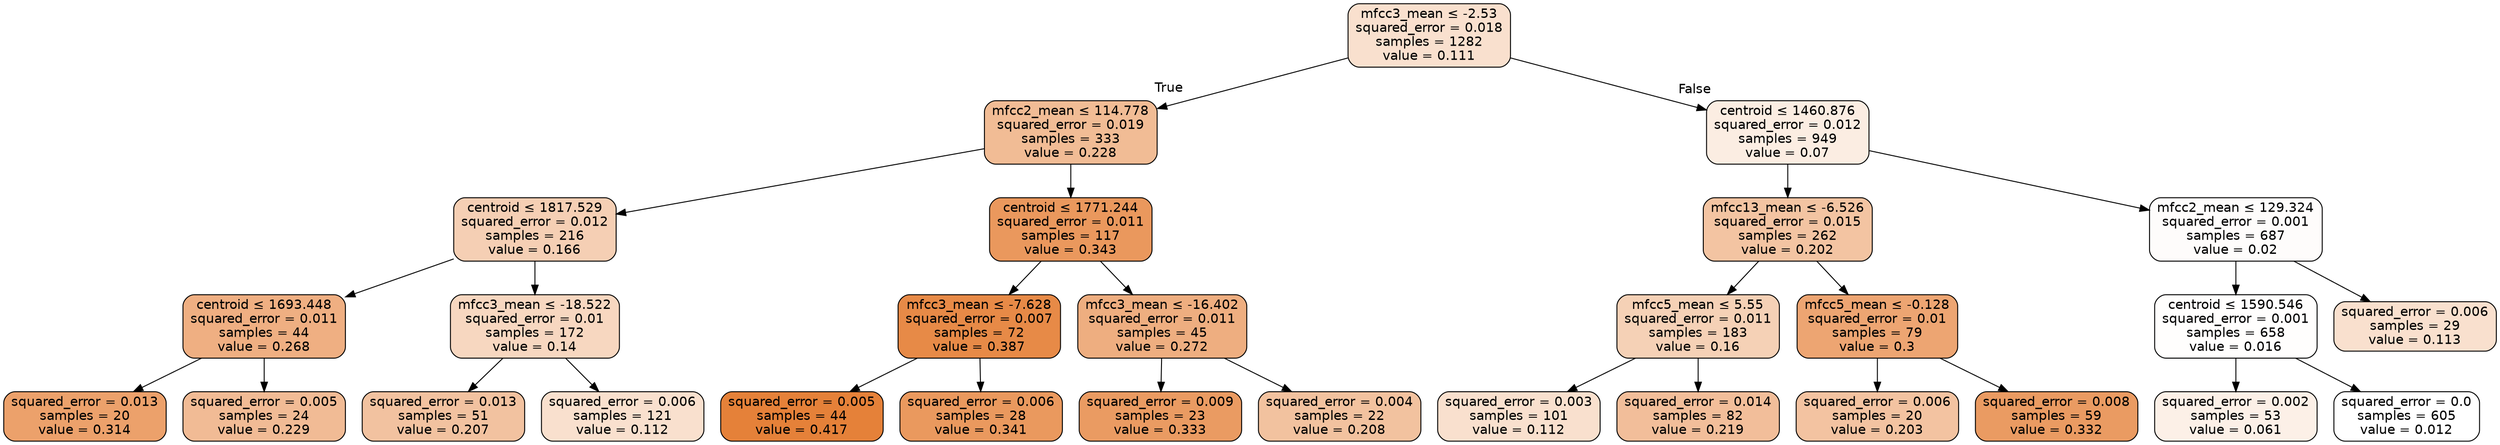 digraph Tree {
node [shape=box, style="filled, rounded", color="black", fontname="helvetica"] ;
edge [fontname="helvetica"] ;
0 [label=<mfcc3_mean &le; -2.53<br/>squared_error = 0.018<br/>samples = 1282<br/>value = 0.111>, fillcolor="#f9e0ce"] ;
1 [label=<mfcc2_mean &le; 114.778<br/>squared_error = 0.019<br/>samples = 333<br/>value = 0.228>, fillcolor="#f1bc95"] ;
0 -> 1 [labeldistance=2.5, labelangle=45, headlabel="True"] ;
2 [label=<centroid &le; 1817.529<br/>squared_error = 0.012<br/>samples = 216<br/>value = 0.166>, fillcolor="#f5cfb4"] ;
1 -> 2 ;
3 [label=<centroid &le; 1693.448<br/>squared_error = 0.011<br/>samples = 44<br/>value = 0.268>, fillcolor="#efaf82"] ;
2 -> 3 ;
4 [label=<squared_error = 0.013<br/>samples = 20<br/>value = 0.314>, fillcolor="#eca16b"] ;
3 -> 4 ;
5 [label=<squared_error = 0.005<br/>samples = 24<br/>value = 0.229>, fillcolor="#f1bb95"] ;
3 -> 5 ;
6 [label=<mfcc3_mean &le; -18.522<br/>squared_error = 0.01<br/>samples = 172<br/>value = 0.14>, fillcolor="#f7d7c0"] ;
2 -> 6 ;
7 [label=<squared_error = 0.013<br/>samples = 51<br/>value = 0.207>, fillcolor="#f2c2a0"] ;
6 -> 7 ;
8 [label=<squared_error = 0.006<br/>samples = 121<br/>value = 0.112>, fillcolor="#f9e0ce"] ;
6 -> 8 ;
9 [label=<centroid &le; 1771.244<br/>squared_error = 0.011<br/>samples = 117<br/>value = 0.343>, fillcolor="#ea985d"] ;
1 -> 9 ;
10 [label=<mfcc3_mean &le; -7.628<br/>squared_error = 0.007<br/>samples = 72<br/>value = 0.387>, fillcolor="#e78a47"] ;
9 -> 10 ;
11 [label=<squared_error = 0.005<br/>samples = 44<br/>value = 0.417>, fillcolor="#e58139"] ;
10 -> 11 ;
12 [label=<squared_error = 0.006<br/>samples = 28<br/>value = 0.341>, fillcolor="#ea995e"] ;
10 -> 12 ;
13 [label=<mfcc3_mean &le; -16.402<br/>squared_error = 0.011<br/>samples = 45<br/>value = 0.272>, fillcolor="#eeae80"] ;
9 -> 13 ;
14 [label=<squared_error = 0.009<br/>samples = 23<br/>value = 0.333>, fillcolor="#ea9b62"] ;
13 -> 14 ;
15 [label=<squared_error = 0.004<br/>samples = 22<br/>value = 0.208>, fillcolor="#f2c29f"] ;
13 -> 15 ;
16 [label=<centroid &le; 1460.876<br/>squared_error = 0.012<br/>samples = 949<br/>value = 0.07>, fillcolor="#fbede2"] ;
0 -> 16 [labeldistance=2.5, labelangle=-45, headlabel="False"] ;
17 [label=<mfcc13_mean &le; -6.526<br/>squared_error = 0.015<br/>samples = 262<br/>value = 0.202>, fillcolor="#f3c4a2"] ;
16 -> 17 ;
18 [label=<mfcc5_mean &le; 5.55<br/>squared_error = 0.011<br/>samples = 183<br/>value = 0.16>, fillcolor="#f5d1b6"] ;
17 -> 18 ;
19 [label=<squared_error = 0.003<br/>samples = 101<br/>value = 0.112>, fillcolor="#f9e0ce"] ;
18 -> 19 ;
20 [label=<squared_error = 0.014<br/>samples = 82<br/>value = 0.219>, fillcolor="#f2be9a"] ;
18 -> 20 ;
21 [label=<mfcc5_mean &le; -0.128<br/>squared_error = 0.01<br/>samples = 79<br/>value = 0.3>, fillcolor="#eda572"] ;
17 -> 21 ;
22 [label=<squared_error = 0.006<br/>samples = 20<br/>value = 0.203>, fillcolor="#f3c3a1"] ;
21 -> 22 ;
23 [label=<squared_error = 0.008<br/>samples = 59<br/>value = 0.332>, fillcolor="#ea9b62"] ;
21 -> 23 ;
24 [label=<mfcc2_mean &le; 129.324<br/>squared_error = 0.001<br/>samples = 687<br/>value = 0.02>, fillcolor="#fefcfb"] ;
16 -> 24 ;
25 [label=<centroid &le; 1590.546<br/>squared_error = 0.001<br/>samples = 658<br/>value = 0.016>, fillcolor="#fffefd"] ;
24 -> 25 ;
26 [label=<squared_error = 0.002<br/>samples = 53<br/>value = 0.061>, fillcolor="#fcf0e7"] ;
25 -> 26 ;
27 [label=<squared_error = 0.0<br/>samples = 605<br/>value = 0.012>, fillcolor="#ffffff"] ;
25 -> 27 ;
28 [label=<squared_error = 0.006<br/>samples = 29<br/>value = 0.113>, fillcolor="#f9e0ce"] ;
24 -> 28 ;
}